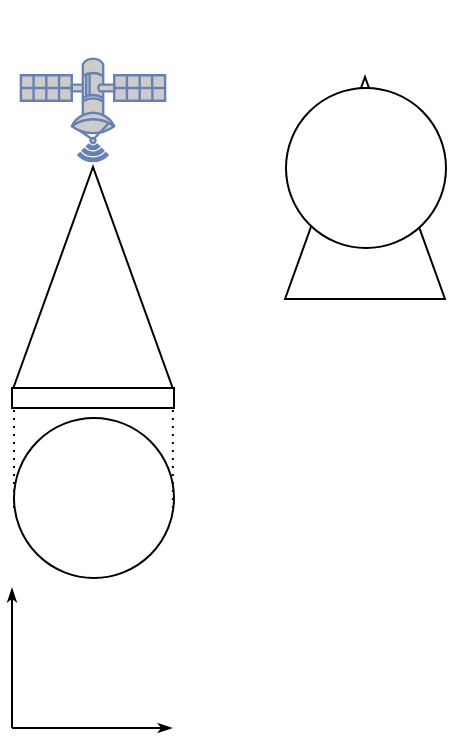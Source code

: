 <mxfile version="15.8.9" type="github">
  <diagram id="zcFG6T6siHKLuZlB5xpX" name="Page-1">
    <mxGraphModel dx="538" dy="367" grid="1" gridSize="10" guides="1" tooltips="1" connect="1" arrows="1" fold="1" page="1" pageScale="1" pageWidth="827" pageHeight="1169" math="0" shadow="0">
      <root>
        <mxCell id="0" />
        <mxCell id="1" parent="0" />
        <mxCell id="H_uFPEffW0rqtd1O7-SZ-1" value="" style="fontColor=#0066CC;verticalAlign=top;verticalLabelPosition=bottom;labelPosition=center;align=center;html=1;outlineConnect=0;fillColor=#CCCCCC;strokeColor=#6881B3;gradientColor=none;gradientDirection=north;strokeWidth=2;shape=mxgraph.networks.satellite;rotation=-45;" vertex="1" parent="1">
          <mxGeometry x="169.5" y="210" width="60" height="60" as="geometry" />
        </mxCell>
        <mxCell id="H_uFPEffW0rqtd1O7-SZ-3" value="" style="ellipse;whiteSpace=wrap;html=1;aspect=fixed;" vertex="1" parent="1">
          <mxGeometry x="160" y="405" width="80" height="80" as="geometry" />
        </mxCell>
        <mxCell id="H_uFPEffW0rqtd1O7-SZ-4" value="" style="triangle;whiteSpace=wrap;html=1;fontFamily=Helvetica;fontSize=12;fontColor=rgb(0, 0, 0);align=center;strokeColor=rgb(0, 0, 0);fillColor=rgb(255, 255, 255);rotation=-90;" vertex="1" parent="1">
          <mxGeometry x="144" y="295" width="111" height="80" as="geometry" />
        </mxCell>
        <mxCell id="H_uFPEffW0rqtd1O7-SZ-5" value="" style="rounded=0;whiteSpace=wrap;html=1;" vertex="1" parent="1">
          <mxGeometry x="159" y="390" width="81" height="10" as="geometry" />
        </mxCell>
        <mxCell id="H_uFPEffW0rqtd1O7-SZ-6" value="" style="endArrow=none;dashed=1;html=1;dashPattern=1 3;strokeWidth=1;rounded=0;jumpSize=4;" edge="1" parent="1">
          <mxGeometry width="50" height="50" relative="1" as="geometry">
            <mxPoint x="160" y="450" as="sourcePoint" />
            <mxPoint x="160" y="400" as="targetPoint" />
          </mxGeometry>
        </mxCell>
        <mxCell id="H_uFPEffW0rqtd1O7-SZ-7" value="" style="endArrow=none;dashed=1;html=1;dashPattern=1 3;strokeWidth=1;rounded=0;jumpSize=4;" edge="1" parent="1">
          <mxGeometry width="50" height="50" relative="1" as="geometry">
            <mxPoint x="239.43" y="450" as="sourcePoint" />
            <mxPoint x="239.43" y="400" as="targetPoint" />
          </mxGeometry>
        </mxCell>
        <mxCell id="H_uFPEffW0rqtd1O7-SZ-8" value="" style="endArrow=classicThin;html=1;rounded=0;strokeWidth=1;jumpSize=4;endFill=1;startSize=6;endSize=4;" edge="1" parent="1">
          <mxGeometry width="50" height="50" relative="1" as="geometry">
            <mxPoint x="159" y="560" as="sourcePoint" />
            <mxPoint x="239" y="560" as="targetPoint" />
          </mxGeometry>
        </mxCell>
        <mxCell id="H_uFPEffW0rqtd1O7-SZ-9" value="" style="endArrow=classicThin;html=1;rounded=0;strokeWidth=1;jumpSize=4;endFill=1;endSize=4;" edge="1" parent="1">
          <mxGeometry width="50" height="50" relative="1" as="geometry">
            <mxPoint x="159" y="560" as="sourcePoint" />
            <mxPoint x="159" y="490" as="targetPoint" />
          </mxGeometry>
        </mxCell>
        <mxCell id="H_uFPEffW0rqtd1O7-SZ-10" value="" style="triangle;whiteSpace=wrap;html=1;fontFamily=Helvetica;fontSize=12;fontColor=rgb(0, 0, 0);align=center;strokeColor=rgb(0, 0, 0);fillColor=rgb(255, 255, 255);rotation=-90;" vertex="1" parent="1">
          <mxGeometry x="280" y="250" width="111" height="80" as="geometry" />
        </mxCell>
        <mxCell id="H_uFPEffW0rqtd1O7-SZ-11" value="" style="ellipse;whiteSpace=wrap;html=1;aspect=fixed;" vertex="1" parent="1">
          <mxGeometry x="296" y="240" width="80" height="80" as="geometry" />
        </mxCell>
      </root>
    </mxGraphModel>
  </diagram>
</mxfile>
